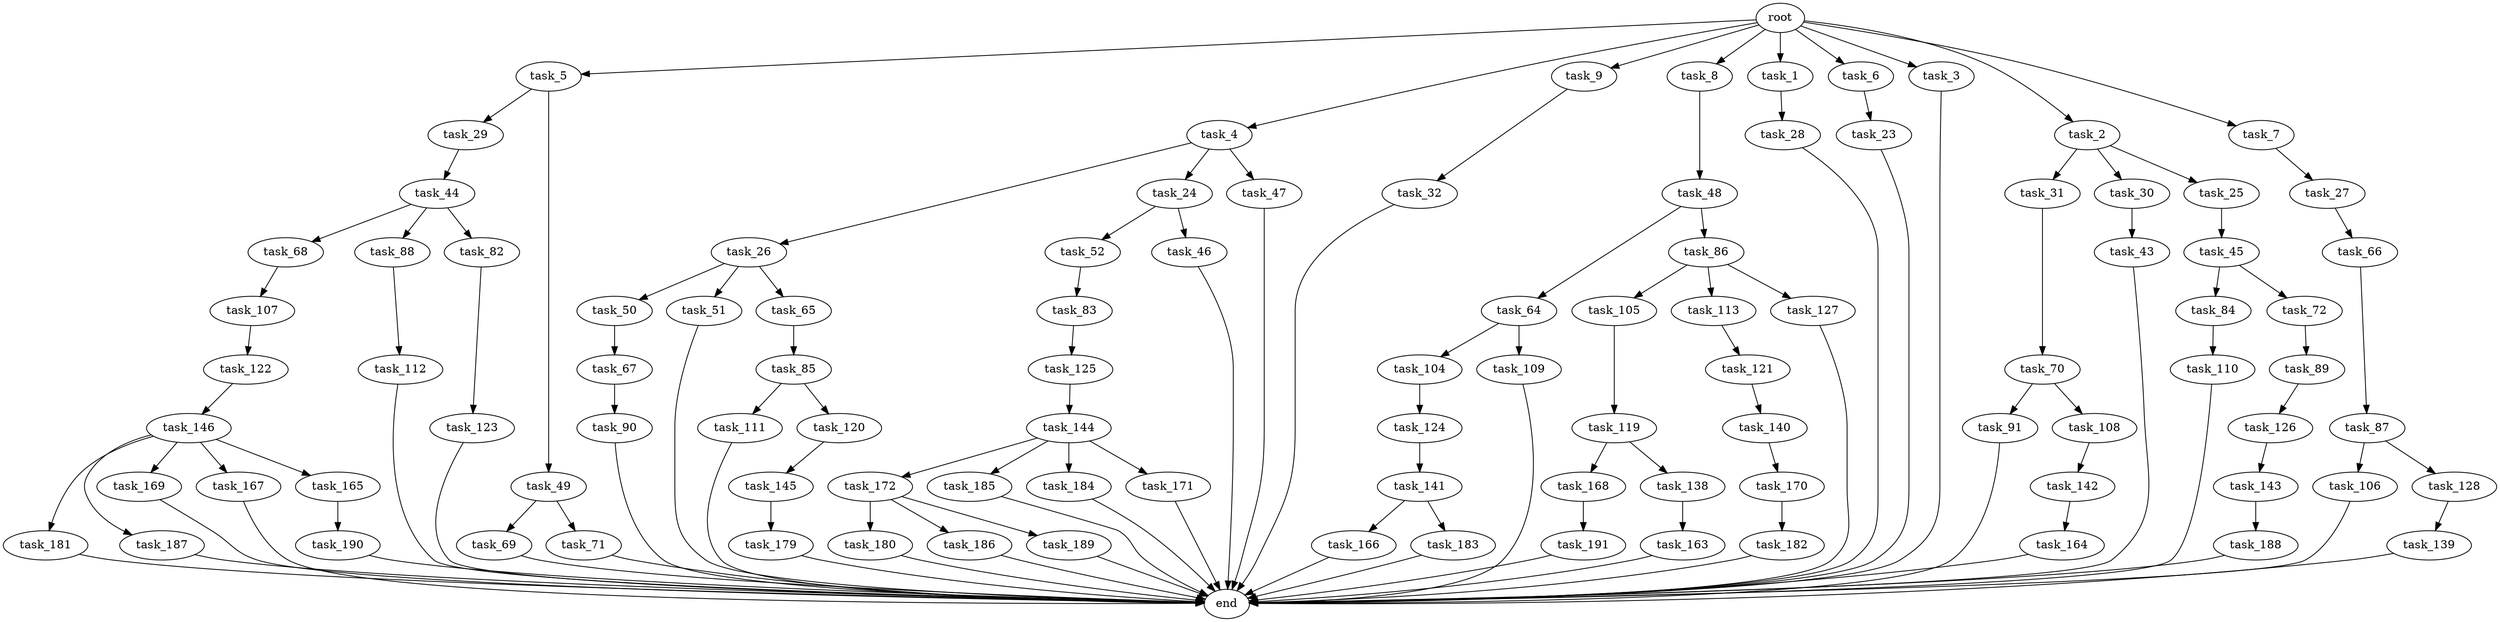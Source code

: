 digraph G {
  task_180 [size="3092376453.120000"];
  task_172 [size="5497558138.880000"];
  task_68 [size="8589934592.000000"];
  task_50 [size="6957847019.520000"];
  task_119 [size="773094113.280000"];
  task_181 [size="3092376453.120000"];
  task_182 [size="1374389534.720000"];
  task_185 [size="5497558138.880000"];
  task_187 [size="3092376453.120000"];
  task_66 [size="2147483648.000000"];
  task_5 [size="10.240000"];
  task_4 [size="10.240000"];
  task_121 [size="1374389534.720000"];
  task_84 [size="5497558138.880000"];
  task_112 [size="1374389534.720000"];
  task_90 [size="6957847019.520000"];
  task_31 [size="6957847019.520000"];
  task_143 [size="773094113.280000"];
  task_26 [size="5497558138.880000"];
  task_64 [size="5497558138.880000"];
  task_141 [size="8589934592.000000"];
  task_27 [size="5497558138.880000"];
  task_190 [size="1374389534.720000"];
  task_51 [size="6957847019.520000"];
  task_28 [size="8589934592.000000"];
  task_88 [size="8589934592.000000"];
  task_82 [size="8589934592.000000"];
  task_9 [size="10.240000"];
  task_44 [size="773094113.280000"];
  task_52 [size="5497558138.880000"];
  task_142 [size="4209067950.080000"];
  task_169 [size="3092376453.120000"];
  root [size="0.000000"];
  task_8 [size="10.240000"];
  task_86 [size="5497558138.880000"];
  task_167 [size="3092376453.120000"];
  task_179 [size="343597383.680000"];
  task_91 [size="3092376453.120000"];
  task_166 [size="4209067950.080000"];
  task_83 [size="3092376453.120000"];
  task_1 [size="10.240000"];
  task_105 [size="4209067950.080000"];
  task_188 [size="8589934592.000000"];
  task_140 [size="773094113.280000"];
  task_24 [size="5497558138.880000"];
  task_85 [size="8589934592.000000"];
  task_168 [size="2147483648.000000"];
  task_186 [size="3092376453.120000"];
  task_104 [size="1374389534.720000"];
  task_106 [size="2147483648.000000"];
  task_43 [size="6957847019.520000"];
  task_6 [size="10.240000"];
  task_3 [size="10.240000"];
  task_111 [size="4209067950.080000"];
  task_139 [size="5497558138.880000"];
  end [size="0.000000"];
  task_144 [size="1374389534.720000"];
  task_70 [size="3092376453.120000"];
  task_69 [size="343597383.680000"];
  task_113 [size="4209067950.080000"];
  task_71 [size="343597383.680000"];
  task_170 [size="343597383.680000"];
  task_163 [size="343597383.680000"];
  task_107 [size="343597383.680000"];
  task_165 [size="3092376453.120000"];
  task_30 [size="6957847019.520000"];
  task_48 [size="1374389534.720000"];
  task_45 [size="5497558138.880000"];
  task_46 [size="5497558138.880000"];
  task_124 [size="1374389534.720000"];
  task_32 [size="5497558138.880000"];
  task_145 [size="2147483648.000000"];
  task_125 [size="4209067950.080000"];
  task_2 [size="10.240000"];
  task_138 [size="2147483648.000000"];
  task_25 [size="6957847019.520000"];
  task_184 [size="5497558138.880000"];
  task_171 [size="5497558138.880000"];
  task_146 [size="6957847019.520000"];
  task_29 [size="2147483648.000000"];
  task_123 [size="343597383.680000"];
  task_23 [size="4209067950.080000"];
  task_87 [size="8589934592.000000"];
  task_72 [size="5497558138.880000"];
  task_122 [size="773094113.280000"];
  task_109 [size="1374389534.720000"];
  task_126 [size="1374389534.720000"];
  task_164 [size="5497558138.880000"];
  task_49 [size="2147483648.000000"];
  task_65 [size="6957847019.520000"];
  task_67 [size="5497558138.880000"];
  task_7 [size="10.240000"];
  task_127 [size="4209067950.080000"];
  task_189 [size="3092376453.120000"];
  task_128 [size="2147483648.000000"];
  task_110 [size="6957847019.520000"];
  task_120 [size="4209067950.080000"];
  task_47 [size="5497558138.880000"];
  task_191 [size="8589934592.000000"];
  task_89 [size="5497558138.880000"];
  task_108 [size="3092376453.120000"];
  task_183 [size="4209067950.080000"];

  task_180 -> end [size="1.000000"];
  task_172 -> task_189 [size="301989888.000000"];
  task_172 -> task_180 [size="301989888.000000"];
  task_172 -> task_186 [size="301989888.000000"];
  task_68 -> task_107 [size="33554432.000000"];
  task_50 -> task_67 [size="536870912.000000"];
  task_119 -> task_138 [size="209715200.000000"];
  task_119 -> task_168 [size="209715200.000000"];
  task_181 -> end [size="1.000000"];
  task_182 -> end [size="1.000000"];
  task_185 -> end [size="1.000000"];
  task_187 -> end [size="1.000000"];
  task_66 -> task_87 [size="838860800.000000"];
  task_5 -> task_49 [size="209715200.000000"];
  task_5 -> task_29 [size="209715200.000000"];
  task_4 -> task_47 [size="536870912.000000"];
  task_4 -> task_24 [size="536870912.000000"];
  task_4 -> task_26 [size="536870912.000000"];
  task_121 -> task_140 [size="75497472.000000"];
  task_84 -> task_110 [size="679477248.000000"];
  task_112 -> end [size="1.000000"];
  task_90 -> end [size="1.000000"];
  task_31 -> task_70 [size="301989888.000000"];
  task_143 -> task_188 [size="838860800.000000"];
  task_26 -> task_51 [size="679477248.000000"];
  task_26 -> task_50 [size="679477248.000000"];
  task_26 -> task_65 [size="679477248.000000"];
  task_64 -> task_104 [size="134217728.000000"];
  task_64 -> task_109 [size="134217728.000000"];
  task_141 -> task_183 [size="411041792.000000"];
  task_141 -> task_166 [size="411041792.000000"];
  task_27 -> task_66 [size="209715200.000000"];
  task_190 -> end [size="1.000000"];
  task_51 -> end [size="1.000000"];
  task_28 -> end [size="1.000000"];
  task_88 -> task_112 [size="134217728.000000"];
  task_82 -> task_123 [size="33554432.000000"];
  task_9 -> task_32 [size="536870912.000000"];
  task_44 -> task_68 [size="838860800.000000"];
  task_44 -> task_88 [size="838860800.000000"];
  task_44 -> task_82 [size="838860800.000000"];
  task_52 -> task_83 [size="301989888.000000"];
  task_142 -> task_164 [size="536870912.000000"];
  task_169 -> end [size="1.000000"];
  root -> task_8 [size="1.000000"];
  root -> task_2 [size="1.000000"];
  root -> task_5 [size="1.000000"];
  root -> task_4 [size="1.000000"];
  root -> task_9 [size="1.000000"];
  root -> task_1 [size="1.000000"];
  root -> task_7 [size="1.000000"];
  root -> task_6 [size="1.000000"];
  root -> task_3 [size="1.000000"];
  task_8 -> task_48 [size="134217728.000000"];
  task_86 -> task_127 [size="411041792.000000"];
  task_86 -> task_113 [size="411041792.000000"];
  task_86 -> task_105 [size="411041792.000000"];
  task_167 -> end [size="1.000000"];
  task_179 -> end [size="1.000000"];
  task_91 -> end [size="1.000000"];
  task_166 -> end [size="1.000000"];
  task_83 -> task_125 [size="411041792.000000"];
  task_1 -> task_28 [size="838860800.000000"];
  task_105 -> task_119 [size="75497472.000000"];
  task_188 -> end [size="1.000000"];
  task_140 -> task_170 [size="33554432.000000"];
  task_24 -> task_46 [size="536870912.000000"];
  task_24 -> task_52 [size="536870912.000000"];
  task_85 -> task_111 [size="411041792.000000"];
  task_85 -> task_120 [size="411041792.000000"];
  task_168 -> task_191 [size="838860800.000000"];
  task_186 -> end [size="1.000000"];
  task_104 -> task_124 [size="134217728.000000"];
  task_106 -> end [size="1.000000"];
  task_43 -> end [size="1.000000"];
  task_6 -> task_23 [size="411041792.000000"];
  task_3 -> end [size="1.000000"];
  task_111 -> end [size="1.000000"];
  task_139 -> end [size="1.000000"];
  task_144 -> task_184 [size="536870912.000000"];
  task_144 -> task_185 [size="536870912.000000"];
  task_144 -> task_172 [size="536870912.000000"];
  task_144 -> task_171 [size="536870912.000000"];
  task_70 -> task_108 [size="301989888.000000"];
  task_70 -> task_91 [size="301989888.000000"];
  task_69 -> end [size="1.000000"];
  task_113 -> task_121 [size="134217728.000000"];
  task_71 -> end [size="1.000000"];
  task_170 -> task_182 [size="134217728.000000"];
  task_163 -> end [size="1.000000"];
  task_107 -> task_122 [size="75497472.000000"];
  task_165 -> task_190 [size="134217728.000000"];
  task_30 -> task_43 [size="679477248.000000"];
  task_48 -> task_86 [size="536870912.000000"];
  task_48 -> task_64 [size="536870912.000000"];
  task_45 -> task_84 [size="536870912.000000"];
  task_45 -> task_72 [size="536870912.000000"];
  task_46 -> end [size="1.000000"];
  task_124 -> task_141 [size="838860800.000000"];
  task_32 -> end [size="1.000000"];
  task_145 -> task_179 [size="33554432.000000"];
  task_125 -> task_144 [size="134217728.000000"];
  task_2 -> task_30 [size="679477248.000000"];
  task_2 -> task_31 [size="679477248.000000"];
  task_2 -> task_25 [size="679477248.000000"];
  task_138 -> task_163 [size="33554432.000000"];
  task_25 -> task_45 [size="536870912.000000"];
  task_184 -> end [size="1.000000"];
  task_171 -> end [size="1.000000"];
  task_146 -> task_167 [size="301989888.000000"];
  task_146 -> task_169 [size="301989888.000000"];
  task_146 -> task_165 [size="301989888.000000"];
  task_146 -> task_181 [size="301989888.000000"];
  task_146 -> task_187 [size="301989888.000000"];
  task_29 -> task_44 [size="75497472.000000"];
  task_123 -> end [size="1.000000"];
  task_23 -> end [size="1.000000"];
  task_87 -> task_106 [size="209715200.000000"];
  task_87 -> task_128 [size="209715200.000000"];
  task_72 -> task_89 [size="536870912.000000"];
  task_122 -> task_146 [size="679477248.000000"];
  task_109 -> end [size="1.000000"];
  task_126 -> task_143 [size="75497472.000000"];
  task_164 -> end [size="1.000000"];
  task_49 -> task_69 [size="33554432.000000"];
  task_49 -> task_71 [size="33554432.000000"];
  task_65 -> task_85 [size="838860800.000000"];
  task_67 -> task_90 [size="679477248.000000"];
  task_7 -> task_27 [size="536870912.000000"];
  task_127 -> end [size="1.000000"];
  task_189 -> end [size="1.000000"];
  task_128 -> task_139 [size="536870912.000000"];
  task_110 -> end [size="1.000000"];
  task_120 -> task_145 [size="209715200.000000"];
  task_47 -> end [size="1.000000"];
  task_191 -> end [size="1.000000"];
  task_89 -> task_126 [size="134217728.000000"];
  task_108 -> task_142 [size="411041792.000000"];
  task_183 -> end [size="1.000000"];
}
